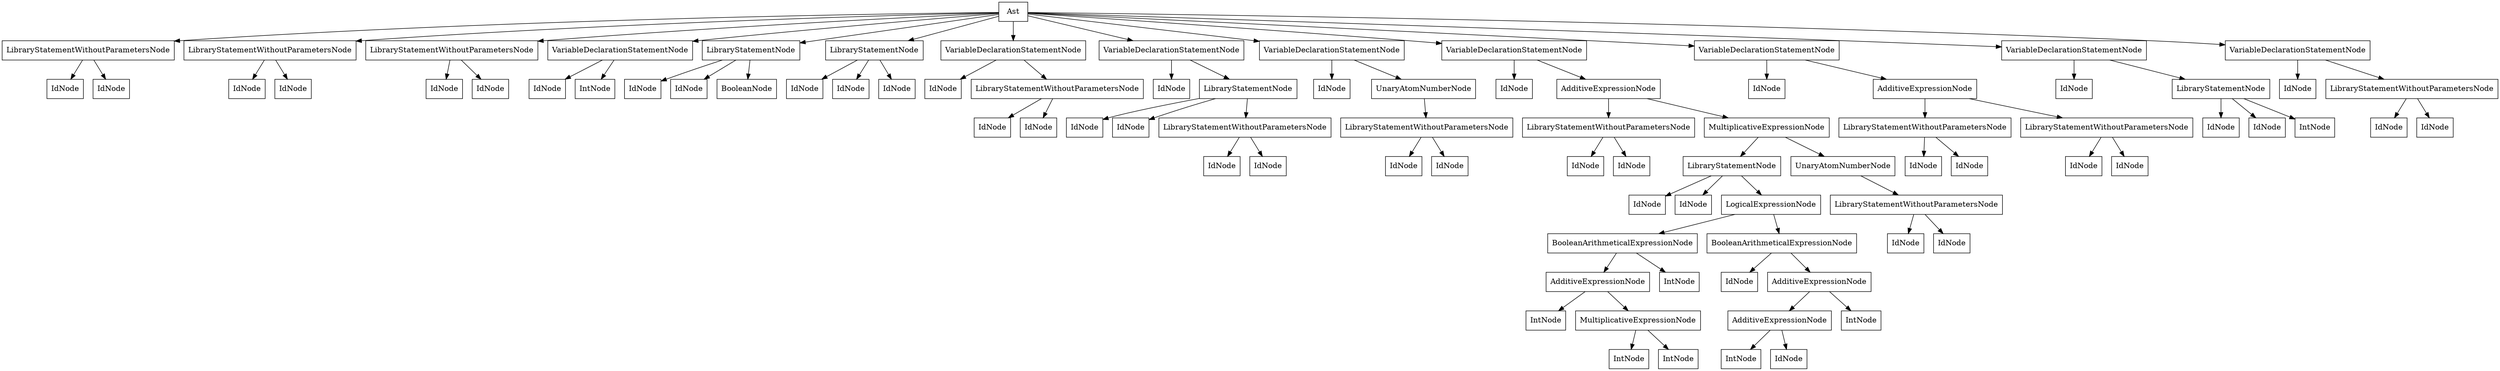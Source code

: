 digraph Ast {
	rankdir=TD;
	node [shape=box];
	140161843014112 [label="Ast"];
	140161843016080 [label="LibraryStatementWithoutParametersNode"];
	140161843014112 -> 140161843016080;
	140161843018624 [label="IdNode"];
	140161843016080 -> 140161843018624;
	140161843007200 [label="IdNode"];
	140161843016080 -> 140161843007200;
	140161843012336 [label="LibraryStatementWithoutParametersNode"];
	140161843014112 -> 140161843012336;
	140161843005280 [label="IdNode"];
	140161843012336 -> 140161843005280;
	140161843011232 [label="IdNode"];
	140161843012336 -> 140161843011232;
	140161843016176 [label="LibraryStatementWithoutParametersNode"];
	140161843014112 -> 140161843016176;
	140161843017712 [label="IdNode"];
	140161843016176 -> 140161843017712;
	140161843015312 [label="IdNode"];
	140161843016176 -> 140161843015312;
	140161843003696 [label="VariableDeclarationStatementNode"];
	140161843014112 -> 140161843003696;
	140161843011088 [label="IdNode"];
	140161843003696 -> 140161843011088;
	140161843004704 [label="IntNode"];
	140161843003696 -> 140161843004704;
	140161843004944 [label="LibraryStatementNode"];
	140161843014112 -> 140161843004944;
	140161843014304 [label="IdNode"];
	140161843004944 -> 140161843014304;
	140161843009984 [label="IdNode"];
	140161843004944 -> 140161843009984;
	140161843004224 [label="BooleanNode"];
	140161843004944 -> 140161843004224;
	140161843008496 [label="LibraryStatementNode"];
	140161843014112 -> 140161843008496;
	140161843006624 [label="IdNode"];
	140161843008496 -> 140161843006624;
	140161843005952 [label="IdNode"];
	140161843008496 -> 140161843005952;
	140161843013872 [label="IdNode"];
	140161843008496 -> 140161843013872;
	140161843017472 [label="VariableDeclarationStatementNode"];
	140161843014112 -> 140161843017472;
	140161843018336 [label="IdNode"];
	140161843017472 -> 140161843018336;
	140161843007728 [label="LibraryStatementWithoutParametersNode"];
	140161843017472 -> 140161843007728;
	140161843013536 [label="IdNode"];
	140161843007728 -> 140161843013536;
	140161843004752 [label="IdNode"];
	140161843007728 -> 140161843004752;
	140161843006240 [label="VariableDeclarationStatementNode"];
	140161843014112 -> 140161843006240;
	140161843007632 [label="IdNode"];
	140161843006240 -> 140161843007632;
	140161843014352 [label="LibraryStatementNode"];
	140161843006240 -> 140161843014352;
	140161843004848 [label="IdNode"];
	140161843014352 -> 140161843004848;
	140161843009168 [label="IdNode"];
	140161843014352 -> 140161843009168;
	140161843012960 [label="LibraryStatementWithoutParametersNode"];
	140161843014352 -> 140161843012960;
	140161843016272 [label="IdNode"];
	140161843012960 -> 140161843016272;
	140161843006864 [label="IdNode"];
	140161843012960 -> 140161843006864;
	140161843007440 [label="VariableDeclarationStatementNode"];
	140161843014112 -> 140161843007440;
	140161843006288 [label="IdNode"];
	140161843007440 -> 140161843006288;
	140161843010128 [label="UnaryAtomNumberNode"];
	140161843007440 -> 140161843010128;
	140161843005904 [label="LibraryStatementWithoutParametersNode"];
	140161843010128 -> 140161843005904;
	140161843010512 [label="IdNode"];
	140161843005904 -> 140161843010512;
	140161843004608 [label="IdNode"];
	140161843005904 -> 140161843004608;
	140161843017136 [label="VariableDeclarationStatementNode"];
	140161843014112 -> 140161843017136;
	140161843007008 [label="IdNode"];
	140161843017136 -> 140161843007008;
	140161845138752 [label="AdditiveExpressionNode"];
	140161843017136 -> 140161845138752;
	140161843011280 [label="LibraryStatementWithoutParametersNode"];
	140161845138752 -> 140161843011280;
	140161843016320 [label="IdNode"];
	140161843011280 -> 140161843016320;
	140161843005616 [label="IdNode"];
	140161843011280 -> 140161843005616;
	140161845143744 [label="MultiplicativeExpressionNode"];
	140161845138752 -> 140161845143744;
	140161843014064 [label="LibraryStatementNode"];
	140161845143744 -> 140161843014064;
	140161843017088 [label="IdNode"];
	140161843014064 -> 140161843017088;
	140161843017184 [label="IdNode"];
	140161843014064 -> 140161843017184;
	140161843012768 [label="LogicalExpressionNode"];
	140161843014064 -> 140161843012768;
	140161843013104 [label="BooleanArithmeticalExpressionNode"];
	140161843012768 -> 140161843013104;
	140161843014160 [label="AdditiveExpressionNode"];
	140161843013104 -> 140161843014160;
	140161843012720 [label="IntNode"];
	140161843014160 -> 140161843012720;
	140161843013680 [label="MultiplicativeExpressionNode"];
	140161843014160 -> 140161843013680;
	140161843019344 [label="IntNode"];
	140161843013680 -> 140161843019344;
	140161843006096 [label="IntNode"];
	140161843013680 -> 140161843006096;
	140161843017760 [label="IntNode"];
	140161843013104 -> 140161843017760;
	140161843013392 [label="BooleanArithmeticalExpressionNode"];
	140161843012768 -> 140161843013392;
	140161843019152 [label="IdNode"];
	140161843013392 -> 140161843019152;
	140161843015456 [label="AdditiveExpressionNode"];
	140161843013392 -> 140161843015456;
	140161843009216 [label="AdditiveExpressionNode"];
	140161843015456 -> 140161843009216;
	140161843014544 [label="IntNode"];
	140161843009216 -> 140161843014544;
	140161843015216 [label="IdNode"];
	140161843009216 -> 140161843015216;
	140161843010560 [label="IntNode"];
	140161843015456 -> 140161843010560;
	140161845145088 [label="UnaryAtomNumberNode"];
	140161845143744 -> 140161845145088;
	140161845138656 [label="LibraryStatementWithoutParametersNode"];
	140161845145088 -> 140161845138656;
	140161845142016 [label="IdNode"];
	140161845138656 -> 140161845142016;
	140161845146384 [label="IdNode"];
	140161845138656 -> 140161845146384;
	140161842678896 [label="VariableDeclarationStatementNode"];
	140161843014112 -> 140161842678896;
	140161843009744 [label="IdNode"];
	140161842678896 -> 140161843009744;
	140161842687680 [label="AdditiveExpressionNode"];
	140161842678896 -> 140161842687680;
	140161842681632 [label="LibraryStatementWithoutParametersNode"];
	140161842687680 -> 140161842681632;
	140161845142640 [label="IdNode"];
	140161842681632 -> 140161845142640;
	140161842686384 [label="IdNode"];
	140161842681632 -> 140161842686384;
	140161842684320 [label="LibraryStatementWithoutParametersNode"];
	140161842687680 -> 140161842684320;
	140161842688544 [label="IdNode"];
	140161842684320 -> 140161842688544;
	140161842685136 [label="IdNode"];
	140161842684320 -> 140161842685136;
	140161842691280 [label="VariableDeclarationStatementNode"];
	140161843014112 -> 140161842691280;
	140161845142736 [label="IdNode"];
	140161842691280 -> 140161845142736;
	140161842687440 [label="LibraryStatementNode"];
	140161842691280 -> 140161842687440;
	140161842687776 [label="IdNode"];
	140161842687440 -> 140161842687776;
	140161842687104 [label="IdNode"];
	140161842687440 -> 140161842687104;
	140161842678512 [label="IntNode"];
	140161842687440 -> 140161842678512;
	140161842683120 [label="VariableDeclarationStatementNode"];
	140161843014112 -> 140161842683120;
	140161842690224 [label="IdNode"];
	140161842683120 -> 140161842690224;
	140161842679136 [label="LibraryStatementWithoutParametersNode"];
	140161842683120 -> 140161842679136;
	140161842677552 [label="IdNode"];
	140161842679136 -> 140161842677552;
	140161842678272 [label="IdNode"];
	140161842679136 -> 140161842678272;
}
